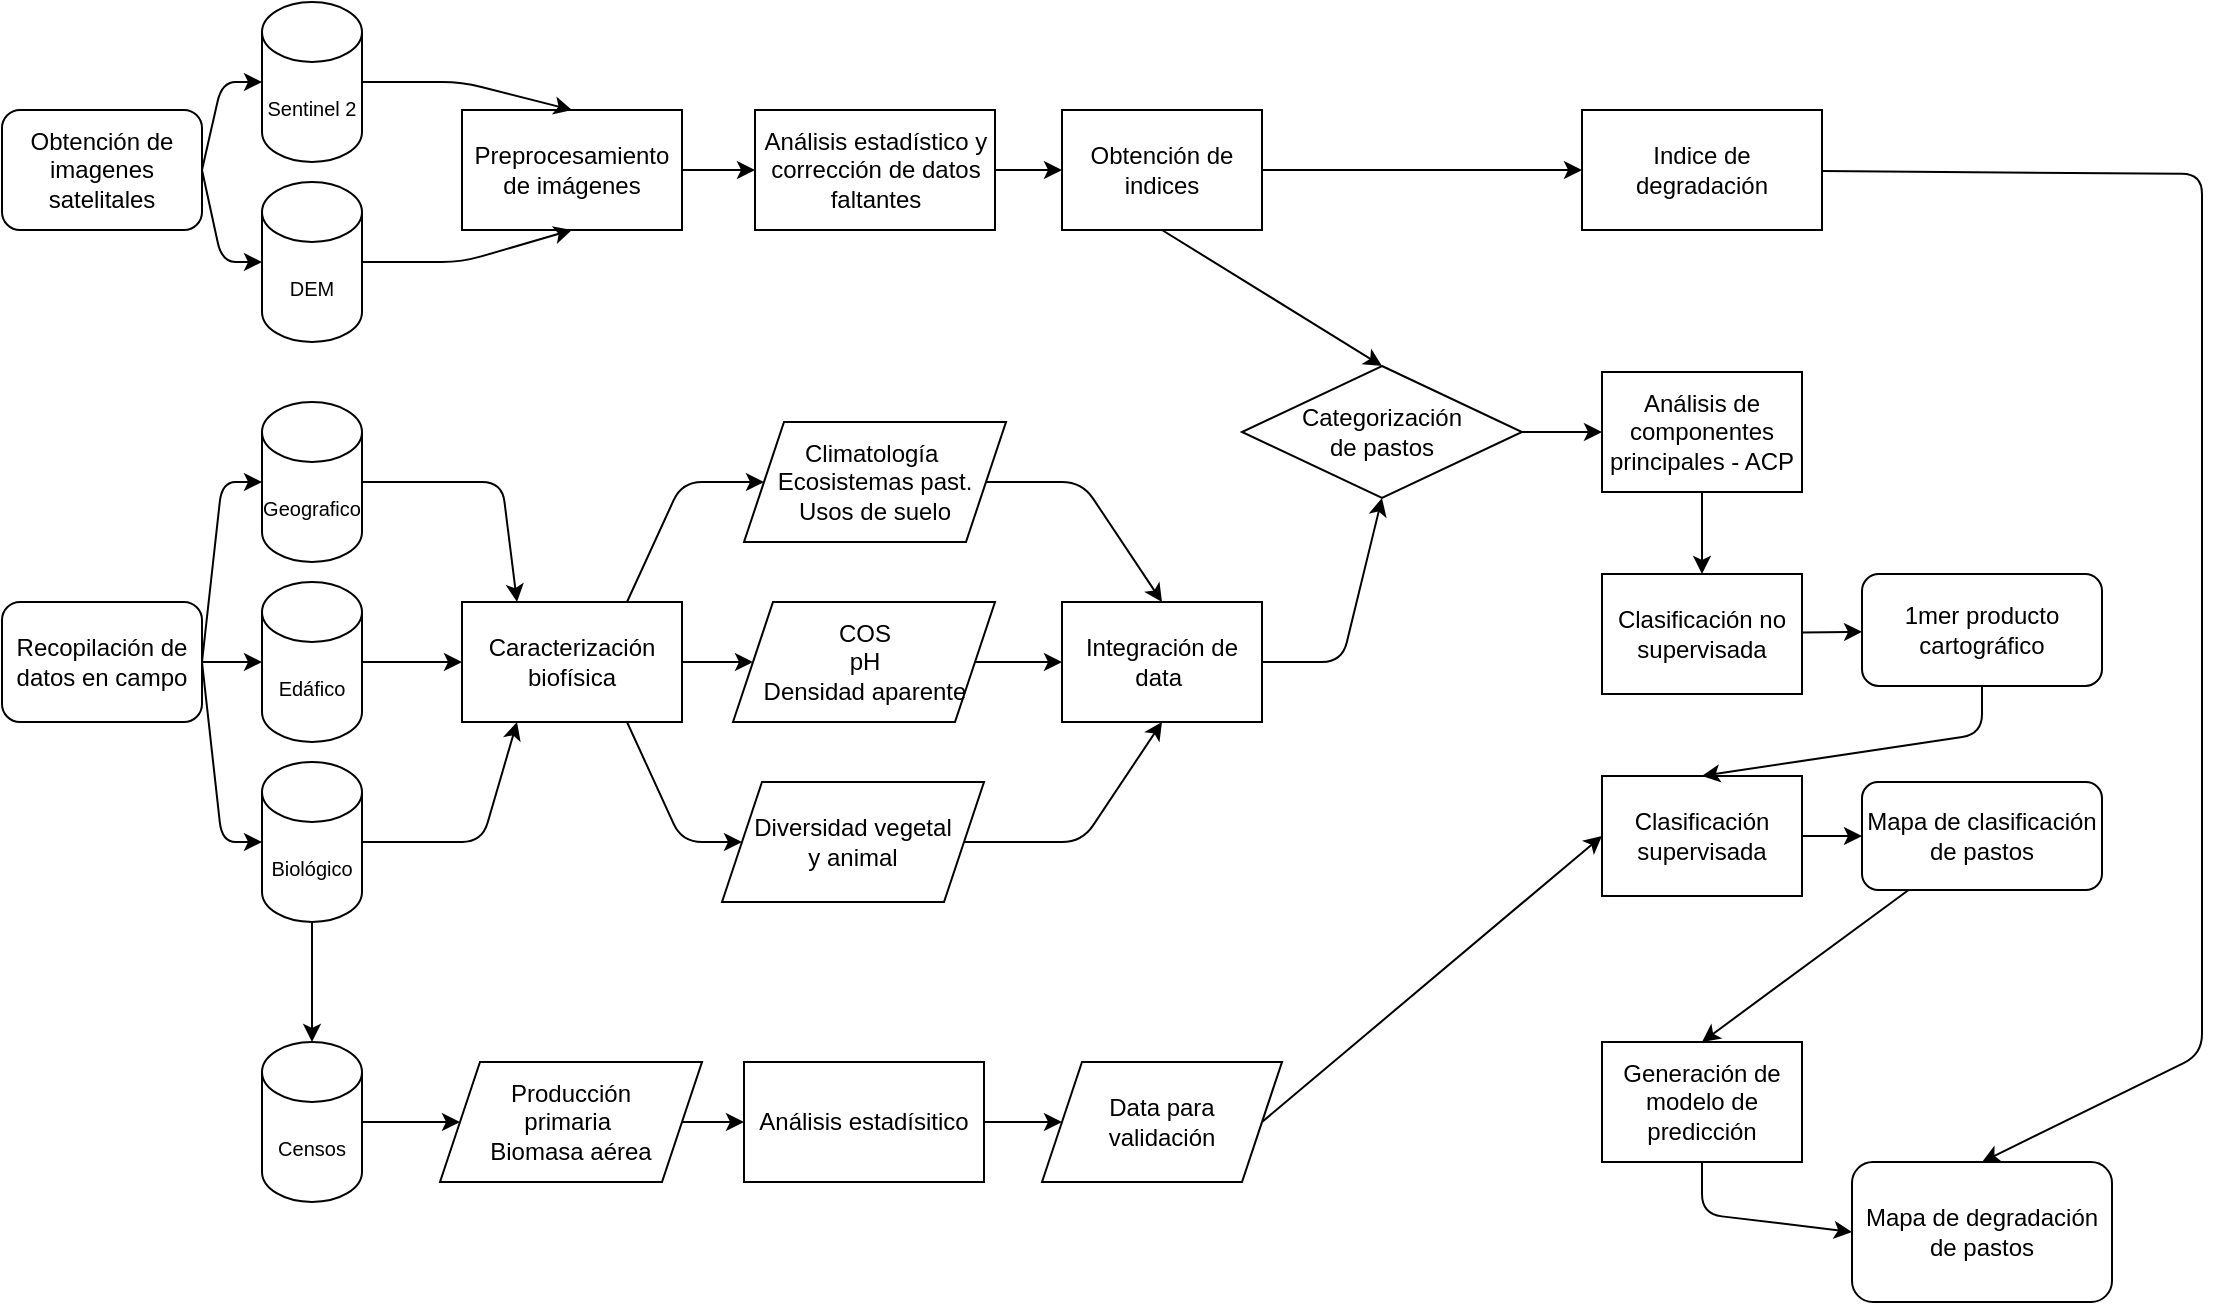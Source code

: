<mxfile>
    <diagram id="qzpUAlc2nTm87OyJYIgG" name="Página-1">
        <mxGraphModel dx="1173" dy="771" grid="1" gridSize="10" guides="1" tooltips="1" connect="1" arrows="1" fold="1" page="1" pageScale="1" pageWidth="1169" pageHeight="827" math="0" shadow="0">
            <root>
                <mxCell id="0"/>
                <mxCell id="1" parent="0"/>
                <mxCell id="80" style="edgeStyle=none;html=1;exitX=1;exitY=0.5;exitDx=0;exitDy=0;entryX=0;entryY=0.5;entryDx=0;entryDy=0;entryPerimeter=0;fontSize=12;" edge="1" parent="1" source="2" target="14">
                    <mxGeometry relative="1" as="geometry">
                        <Array as="points">
                            <mxPoint x="130" y="54"/>
                        </Array>
                    </mxGeometry>
                </mxCell>
                <mxCell id="81" style="edgeStyle=none;html=1;exitX=1;exitY=0.5;exitDx=0;exitDy=0;entryX=0;entryY=0.5;entryDx=0;entryDy=0;entryPerimeter=0;fontSize=12;" edge="1" parent="1" source="2" target="15">
                    <mxGeometry relative="1" as="geometry">
                        <Array as="points">
                            <mxPoint x="130" y="144"/>
                        </Array>
                    </mxGeometry>
                </mxCell>
                <mxCell id="2" value="Obtención de imagenes satelitales" style="rounded=1;whiteSpace=wrap;html=1;" vertex="1" parent="1">
                    <mxGeometry x="20" y="68" width="100" height="60" as="geometry"/>
                </mxCell>
                <mxCell id="83" style="edgeStyle=none;html=1;exitX=1;exitY=0.5;exitDx=0;exitDy=0;entryX=0;entryY=0.5;entryDx=0;entryDy=0;entryPerimeter=0;fontSize=12;" edge="1" parent="1" source="3" target="7">
                    <mxGeometry relative="1" as="geometry">
                        <Array as="points">
                            <mxPoint x="130" y="254"/>
                        </Array>
                    </mxGeometry>
                </mxCell>
                <mxCell id="85" style="edgeStyle=none;html=1;exitX=1;exitY=0.5;exitDx=0;exitDy=0;entryX=0;entryY=0.5;entryDx=0;entryDy=0;entryPerimeter=0;fontSize=12;" edge="1" parent="1" source="3" target="10">
                    <mxGeometry relative="1" as="geometry">
                        <Array as="points">
                            <mxPoint x="130" y="434"/>
                        </Array>
                    </mxGeometry>
                </mxCell>
                <mxCell id="86" value="" style="edgeStyle=none;html=1;fontSize=12;" edge="1" parent="1" source="3" target="9">
                    <mxGeometry relative="1" as="geometry"/>
                </mxCell>
                <mxCell id="3" value="Recopilación de datos en campo" style="rounded=1;whiteSpace=wrap;html=1;" vertex="1" parent="1">
                    <mxGeometry x="20" y="314" width="100" height="60" as="geometry"/>
                </mxCell>
                <mxCell id="25" style="edgeStyle=none;html=1;entryX=0.25;entryY=0;entryDx=0;entryDy=0;" edge="1" parent="1" source="7" target="38">
                    <mxGeometry relative="1" as="geometry">
                        <mxPoint x="299.5" y="314" as="targetPoint"/>
                        <Array as="points">
                            <mxPoint x="270" y="254"/>
                        </Array>
                    </mxGeometry>
                </mxCell>
                <mxCell id="7" value="Geografico" style="shape=cylinder3;whiteSpace=wrap;html=1;boundedLbl=1;backgroundOutline=1;size=15;fontSize=10;" vertex="1" parent="1">
                    <mxGeometry x="150" y="214" width="50" height="80" as="geometry"/>
                </mxCell>
                <mxCell id="27" style="edgeStyle=none;html=1;entryX=0;entryY=0.5;entryDx=0;entryDy=0;" edge="1" parent="1" source="9" target="38">
                    <mxGeometry relative="1" as="geometry">
                        <mxPoint x="249" y="344" as="targetPoint"/>
                    </mxGeometry>
                </mxCell>
                <mxCell id="9" value="Edáfico" style="shape=cylinder3;whiteSpace=wrap;html=1;boundedLbl=1;backgroundOutline=1;size=15;fontSize=10;" vertex="1" parent="1">
                    <mxGeometry x="150" y="304" width="50" height="80" as="geometry"/>
                </mxCell>
                <mxCell id="18" value="" style="edgeStyle=none;html=1;" edge="1" parent="1" source="10" target="16">
                    <mxGeometry relative="1" as="geometry"/>
                </mxCell>
                <mxCell id="59" style="edgeStyle=none;html=1;entryX=0.25;entryY=1;entryDx=0;entryDy=0;fontSize=12;" edge="1" parent="1" source="10" target="38">
                    <mxGeometry relative="1" as="geometry">
                        <Array as="points">
                            <mxPoint x="260" y="434"/>
                        </Array>
                    </mxGeometry>
                </mxCell>
                <mxCell id="10" value="Biológico" style="shape=cylinder3;whiteSpace=wrap;html=1;boundedLbl=1;backgroundOutline=1;size=15;fontSize=10;" vertex="1" parent="1">
                    <mxGeometry x="150" y="394" width="50" height="80" as="geometry"/>
                </mxCell>
                <mxCell id="60" style="edgeStyle=none;html=1;entryX=0;entryY=0.5;entryDx=0;entryDy=0;fontSize=12;" edge="1" parent="1" source="13" target="30">
                    <mxGeometry relative="1" as="geometry"/>
                </mxCell>
                <mxCell id="13" value="Preprocesamiento de imágenes" style="rounded=0;whiteSpace=wrap;html=1;" vertex="1" parent="1">
                    <mxGeometry x="250" y="68" width="110" height="60" as="geometry"/>
                </mxCell>
                <mxCell id="31" style="edgeStyle=none;html=1;entryX=0.5;entryY=0;entryDx=0;entryDy=0;" edge="1" parent="1" source="14" target="13">
                    <mxGeometry relative="1" as="geometry">
                        <Array as="points">
                            <mxPoint x="250" y="54"/>
                        </Array>
                    </mxGeometry>
                </mxCell>
                <mxCell id="14" value="Sentinel 2" style="shape=cylinder3;whiteSpace=wrap;html=1;boundedLbl=1;backgroundOutline=1;size=15;fontSize=10;" vertex="1" parent="1">
                    <mxGeometry x="150" y="14" width="50" height="80" as="geometry"/>
                </mxCell>
                <mxCell id="32" style="edgeStyle=none;html=1;entryX=0.5;entryY=1;entryDx=0;entryDy=0;" edge="1" parent="1" source="15" target="13">
                    <mxGeometry relative="1" as="geometry">
                        <Array as="points">
                            <mxPoint x="250" y="144"/>
                        </Array>
                    </mxGeometry>
                </mxCell>
                <mxCell id="15" value="DEM" style="shape=cylinder3;whiteSpace=wrap;html=1;boundedLbl=1;backgroundOutline=1;size=15;fontSize=10;" vertex="1" parent="1">
                    <mxGeometry x="150" y="104" width="50" height="80" as="geometry"/>
                </mxCell>
                <mxCell id="28" value="" style="edgeStyle=none;html=1;" edge="1" parent="1" source="16" target="17">
                    <mxGeometry relative="1" as="geometry"/>
                </mxCell>
                <mxCell id="16" value="Censos" style="shape=cylinder3;whiteSpace=wrap;html=1;boundedLbl=1;backgroundOutline=1;size=15;fontSize=10;" vertex="1" parent="1">
                    <mxGeometry x="150" y="534" width="50" height="80" as="geometry"/>
                </mxCell>
                <mxCell id="74" value="" style="edgeStyle=none;html=1;fontSize=12;" edge="1" parent="1" source="17" target="29">
                    <mxGeometry relative="1" as="geometry"/>
                </mxCell>
                <mxCell id="17" value="Producción &lt;br&gt;primaria&amp;nbsp;&lt;br&gt;Biomasa aérea" style="shape=parallelogram;perimeter=parallelogramPerimeter;whiteSpace=wrap;html=1;fixedSize=1;" vertex="1" parent="1">
                    <mxGeometry x="239" y="544" width="131" height="60" as="geometry"/>
                </mxCell>
                <mxCell id="75" value="" style="edgeStyle=none;html=1;fontSize=12;" edge="1" parent="1" source="29" target="34">
                    <mxGeometry relative="1" as="geometry"/>
                </mxCell>
                <mxCell id="29" value="Análisis estadísitico" style="rounded=0;whiteSpace=wrap;html=1;" vertex="1" parent="1">
                    <mxGeometry x="391" y="544" width="120" height="60" as="geometry"/>
                </mxCell>
                <mxCell id="61" style="edgeStyle=none;html=1;entryX=0;entryY=0.5;entryDx=0;entryDy=0;fontSize=12;" edge="1" parent="1" source="30" target="36">
                    <mxGeometry relative="1" as="geometry"/>
                </mxCell>
                <mxCell id="30" value="Análisis estadístico y corrección de datos faltantes" style="rounded=0;whiteSpace=wrap;html=1;" vertex="1" parent="1">
                    <mxGeometry x="396.5" y="68" width="120" height="60" as="geometry"/>
                </mxCell>
                <mxCell id="67" value="" style="edgeStyle=none;html=1;fontSize=12;" edge="1" parent="1" source="33" target="45">
                    <mxGeometry relative="1" as="geometry"/>
                </mxCell>
                <mxCell id="33" value="Análisis de componentes principales - ACP" style="rounded=0;whiteSpace=wrap;html=1;fontSize=12;" vertex="1" parent="1">
                    <mxGeometry x="820" y="199" width="100" height="60" as="geometry"/>
                </mxCell>
                <mxCell id="73" style="edgeStyle=none;html=1;exitX=1;exitY=0.5;exitDx=0;exitDy=0;entryX=0;entryY=0.5;entryDx=0;entryDy=0;fontSize=12;" edge="1" parent="1" source="34" target="46">
                    <mxGeometry relative="1" as="geometry"/>
                </mxCell>
                <mxCell id="34" value="Data para &lt;br&gt;validación" style="shape=parallelogram;perimeter=parallelogramPerimeter;whiteSpace=wrap;html=1;fixedSize=1;" vertex="1" parent="1">
                    <mxGeometry x="540" y="544" width="120" height="60" as="geometry"/>
                </mxCell>
                <mxCell id="66" value="" style="edgeStyle=none;html=1;fontSize=12;" edge="1" parent="1" source="35" target="33">
                    <mxGeometry relative="1" as="geometry"/>
                </mxCell>
                <mxCell id="35" value="Categorización &lt;br&gt;de pastos" style="rhombus;whiteSpace=wrap;html=1;fontSize=12;" vertex="1" parent="1">
                    <mxGeometry x="640" y="196" width="140" height="66" as="geometry"/>
                </mxCell>
                <mxCell id="62" style="edgeStyle=none;html=1;entryX=0;entryY=0.5;entryDx=0;entryDy=0;fontSize=12;" edge="1" parent="1" source="36" target="49">
                    <mxGeometry relative="1" as="geometry"/>
                </mxCell>
                <mxCell id="65" style="edgeStyle=none;html=1;exitX=0.5;exitY=1;exitDx=0;exitDy=0;entryX=0.5;entryY=0;entryDx=0;entryDy=0;fontSize=12;" edge="1" parent="1" source="36" target="35">
                    <mxGeometry relative="1" as="geometry"/>
                </mxCell>
                <mxCell id="36" value="Obtención de indices" style="rounded=0;whiteSpace=wrap;html=1;fontSize=12;" vertex="1" parent="1">
                    <mxGeometry x="550" y="68" width="100" height="60" as="geometry"/>
                </mxCell>
                <mxCell id="58" style="edgeStyle=none;html=1;entryX=0;entryY=0.5;entryDx=0;entryDy=0;fontSize=12;exitX=0.75;exitY=0;exitDx=0;exitDy=0;" edge="1" parent="1" source="38" target="40">
                    <mxGeometry relative="1" as="geometry">
                        <Array as="points">
                            <mxPoint x="360" y="254"/>
                        </Array>
                    </mxGeometry>
                </mxCell>
                <mxCell id="87" style="edgeStyle=none;html=1;exitX=0.75;exitY=1;exitDx=0;exitDy=0;entryX=0;entryY=0.5;entryDx=0;entryDy=0;fontSize=12;" edge="1" parent="1" source="38" target="42">
                    <mxGeometry relative="1" as="geometry">
                        <Array as="points">
                            <mxPoint x="360" y="434"/>
                        </Array>
                    </mxGeometry>
                </mxCell>
                <mxCell id="88" value="" style="edgeStyle=none;html=1;fontSize=12;" edge="1" parent="1" source="38" target="41">
                    <mxGeometry relative="1" as="geometry"/>
                </mxCell>
                <mxCell id="38" value="Caracterización biofísica" style="rounded=0;whiteSpace=wrap;html=1;fontSize=12;" vertex="1" parent="1">
                    <mxGeometry x="250" y="314" width="110" height="60" as="geometry"/>
                </mxCell>
                <mxCell id="55" style="edgeStyle=none;html=1;exitX=1;exitY=0.5;exitDx=0;exitDy=0;entryX=0.5;entryY=0;entryDx=0;entryDy=0;fontSize=12;" edge="1" parent="1" source="40" target="44">
                    <mxGeometry relative="1" as="geometry">
                        <Array as="points">
                            <mxPoint x="560" y="254"/>
                        </Array>
                    </mxGeometry>
                </mxCell>
                <mxCell id="40" value="Climatología&amp;nbsp; Ecosistemas past.&lt;br&gt;Usos de suelo" style="shape=parallelogram;perimeter=parallelogramPerimeter;whiteSpace=wrap;html=1;fixedSize=1;" vertex="1" parent="1">
                    <mxGeometry x="391" y="224" width="131" height="60" as="geometry"/>
                </mxCell>
                <mxCell id="56" style="edgeStyle=none;html=1;exitX=1;exitY=0.5;exitDx=0;exitDy=0;entryX=0;entryY=0.5;entryDx=0;entryDy=0;fontSize=12;" edge="1" parent="1" source="41" target="44">
                    <mxGeometry relative="1" as="geometry"/>
                </mxCell>
                <mxCell id="41" value="COS&lt;br&gt;pH&lt;br&gt;Densidad aparente" style="shape=parallelogram;perimeter=parallelogramPerimeter;whiteSpace=wrap;html=1;fixedSize=1;" vertex="1" parent="1">
                    <mxGeometry x="385.5" y="314" width="131" height="60" as="geometry"/>
                </mxCell>
                <mxCell id="57" style="edgeStyle=none;html=1;exitX=1;exitY=0.5;exitDx=0;exitDy=0;entryX=0.5;entryY=1;entryDx=0;entryDy=0;fontSize=12;" edge="1" parent="1" source="42" target="44">
                    <mxGeometry relative="1" as="geometry">
                        <Array as="points">
                            <mxPoint x="560" y="434"/>
                        </Array>
                    </mxGeometry>
                </mxCell>
                <mxCell id="42" value="Diversidad vegetal &lt;br&gt;y animal" style="shape=parallelogram;perimeter=parallelogramPerimeter;whiteSpace=wrap;html=1;fixedSize=1;" vertex="1" parent="1">
                    <mxGeometry x="380" y="404" width="131" height="60" as="geometry"/>
                </mxCell>
                <mxCell id="63" style="edgeStyle=none;html=1;entryX=0.5;entryY=1;entryDx=0;entryDy=0;fontSize=12;" edge="1" parent="1" source="44" target="35">
                    <mxGeometry relative="1" as="geometry">
                        <Array as="points">
                            <mxPoint x="690" y="344"/>
                        </Array>
                    </mxGeometry>
                </mxCell>
                <mxCell id="44" value="Integración de data&amp;nbsp;" style="rounded=0;whiteSpace=wrap;html=1;fontSize=12;" vertex="1" parent="1">
                    <mxGeometry x="550" y="314" width="100" height="60" as="geometry"/>
                </mxCell>
                <mxCell id="68" value="" style="edgeStyle=none;html=1;fontSize=12;" edge="1" parent="1" source="45" target="47">
                    <mxGeometry relative="1" as="geometry"/>
                </mxCell>
                <mxCell id="45" value="Clasificación no supervisada" style="rounded=0;whiteSpace=wrap;html=1;fontSize=12;" vertex="1" parent="1">
                    <mxGeometry x="820" y="300" width="100" height="60" as="geometry"/>
                </mxCell>
                <mxCell id="70" value="" style="edgeStyle=none;html=1;fontSize=12;" edge="1" parent="1" source="46" target="48">
                    <mxGeometry relative="1" as="geometry"/>
                </mxCell>
                <mxCell id="46" value="Clasificación supervisada" style="rounded=0;whiteSpace=wrap;html=1;fontSize=12;" vertex="1" parent="1">
                    <mxGeometry x="820" y="401" width="100" height="60" as="geometry"/>
                </mxCell>
                <mxCell id="69" style="edgeStyle=none;html=1;entryX=0.5;entryY=0;entryDx=0;entryDy=0;fontSize=12;" edge="1" parent="1" source="47" target="46">
                    <mxGeometry relative="1" as="geometry">
                        <Array as="points">
                            <mxPoint x="1010" y="380"/>
                        </Array>
                    </mxGeometry>
                </mxCell>
                <mxCell id="47" value="1mer producto cartográfico" style="rounded=1;whiteSpace=wrap;html=1;fontSize=12;" vertex="1" parent="1">
                    <mxGeometry x="950" y="300" width="120" height="56" as="geometry"/>
                </mxCell>
                <mxCell id="71" style="edgeStyle=none;html=1;entryX=0.5;entryY=0;entryDx=0;entryDy=0;fontSize=12;" edge="1" parent="1" source="48" target="52">
                    <mxGeometry relative="1" as="geometry"/>
                </mxCell>
                <mxCell id="48" value="Mapa de clasificación de pastos" style="rounded=1;whiteSpace=wrap;html=1;fontSize=12;" vertex="1" parent="1">
                    <mxGeometry x="950" y="404" width="120" height="54" as="geometry"/>
                </mxCell>
                <mxCell id="76" style="edgeStyle=none;html=1;entryX=0.5;entryY=0;entryDx=0;entryDy=0;fontSize=12;" edge="1" parent="1" source="49" target="54">
                    <mxGeometry relative="1" as="geometry">
                        <Array as="points">
                            <mxPoint x="1120" y="100"/>
                            <mxPoint x="1120" y="540"/>
                        </Array>
                    </mxGeometry>
                </mxCell>
                <mxCell id="49" value="Indice de degradación" style="rounded=0;whiteSpace=wrap;html=1;fontSize=12;" vertex="1" parent="1">
                    <mxGeometry x="810" y="68" width="120" height="60" as="geometry"/>
                </mxCell>
                <mxCell id="78" style="edgeStyle=none;html=1;exitX=0.5;exitY=1;exitDx=0;exitDy=0;entryX=0;entryY=0.5;entryDx=0;entryDy=0;fontSize=12;" edge="1" parent="1" source="52" target="54">
                    <mxGeometry relative="1" as="geometry">
                        <Array as="points">
                            <mxPoint x="870" y="620"/>
                        </Array>
                    </mxGeometry>
                </mxCell>
                <mxCell id="52" value="Generación de modelo de predicción" style="rounded=0;whiteSpace=wrap;html=1;fontSize=12;" vertex="1" parent="1">
                    <mxGeometry x="820" y="534" width="100" height="60" as="geometry"/>
                </mxCell>
                <mxCell id="54" value="Mapa de degradación de pastos" style="rounded=1;whiteSpace=wrap;html=1;fontSize=12;" vertex="1" parent="1">
                    <mxGeometry x="945" y="594" width="130" height="70" as="geometry"/>
                </mxCell>
            </root>
        </mxGraphModel>
    </diagram>
</mxfile>